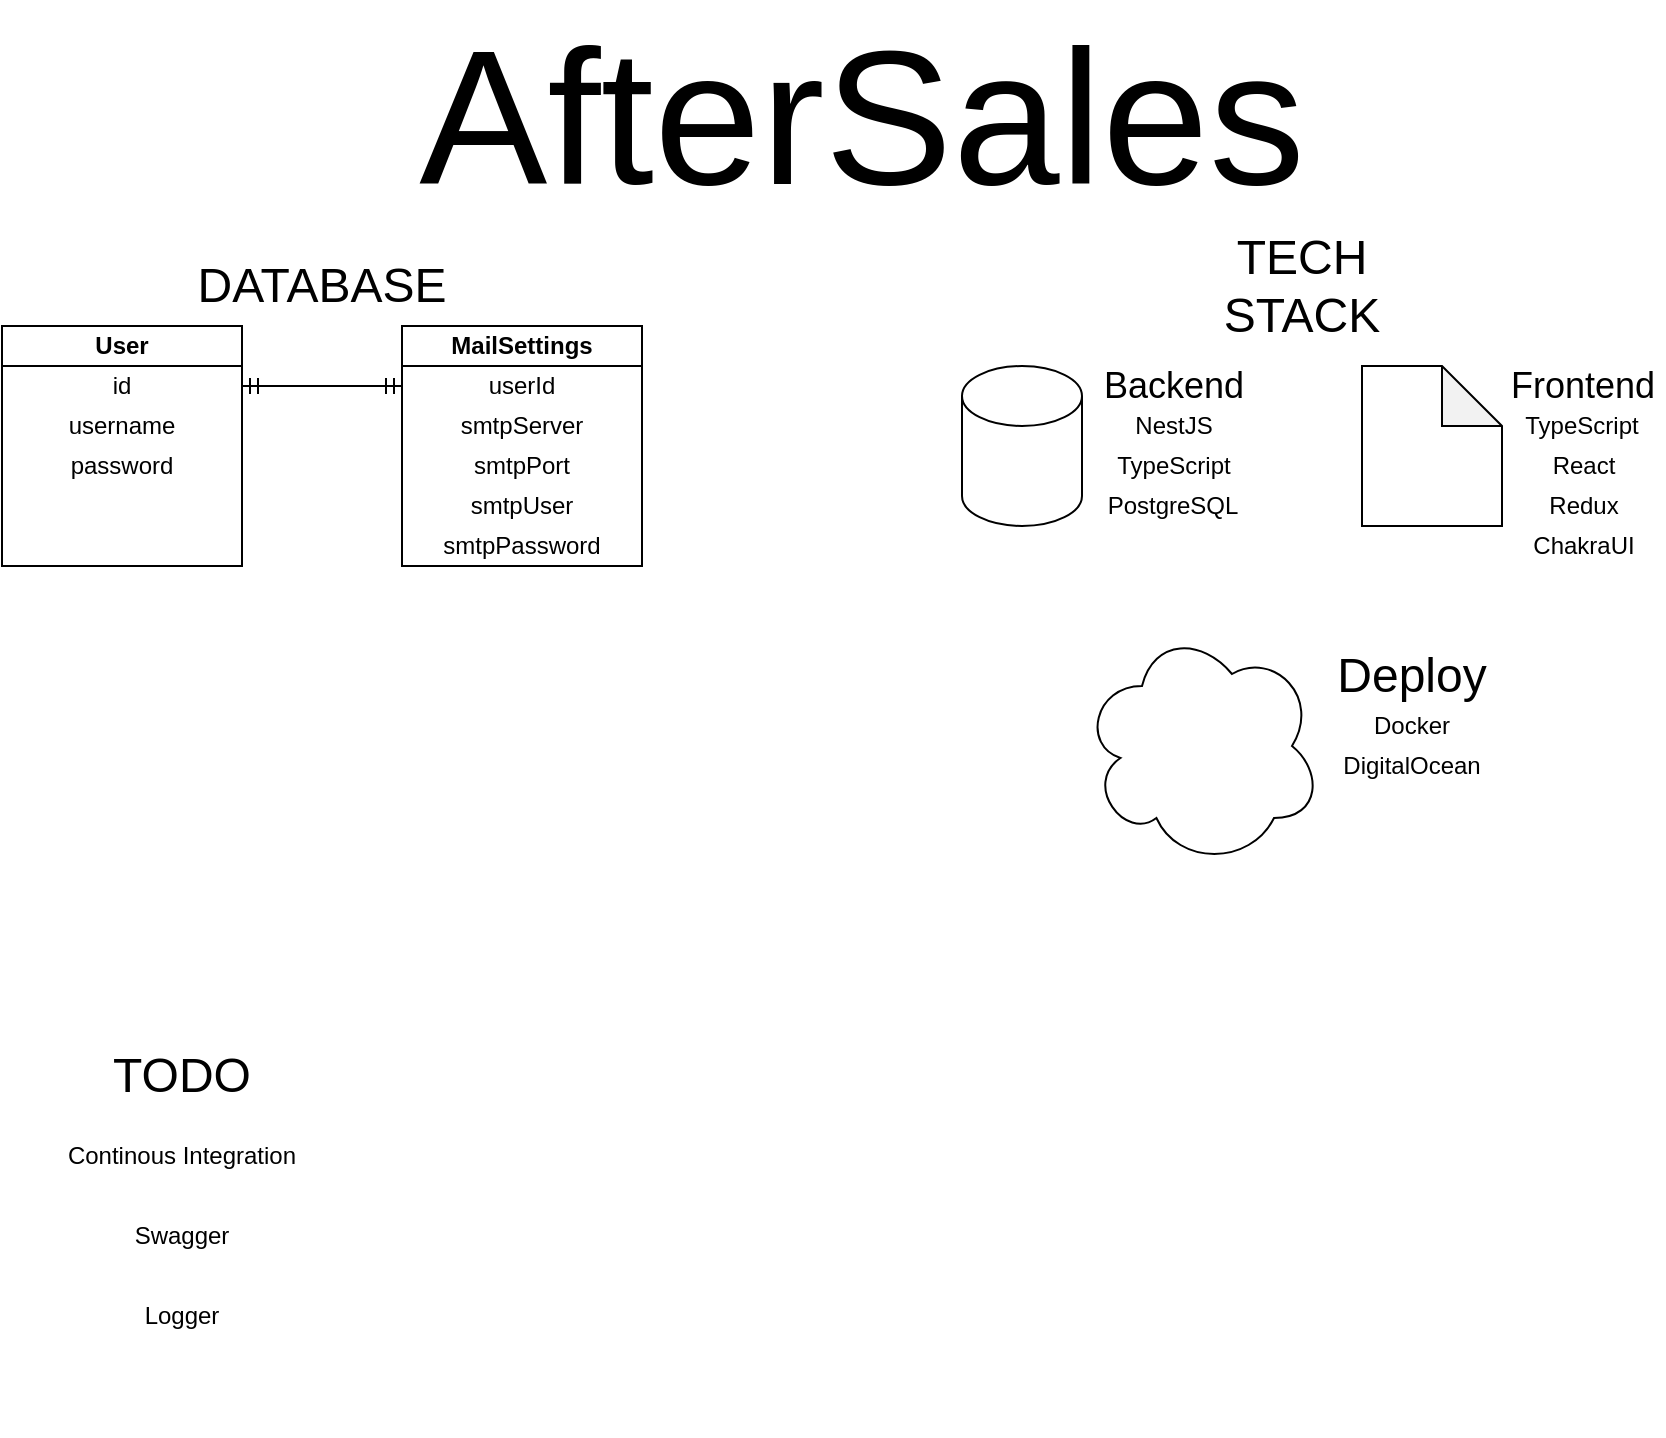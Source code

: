 <mxfile version="14.4.3" type="device"><diagram id="X1eFDQz6uDqWT3UZDWpe" name="Page-1"><mxGraphModel dx="868" dy="489" grid="1" gridSize="10" guides="1" tooltips="1" connect="1" arrows="1" fold="1" page="1" pageScale="1" pageWidth="900" pageHeight="1600" background="#ffffff" math="0" shadow="0"><root><mxCell id="0"/><mxCell id="1" parent="0"/><mxCell id="9k2n9p8p_H2ME1G8UeL9-1" value="DATABASE" style="text;html=1;strokeColor=none;fillColor=none;align=center;verticalAlign=middle;whiteSpace=wrap;rounded=0;fontSize=24;fontStyle=0" parent="1" vertex="1"><mxGeometry x="110" y="155" width="140" height="20" as="geometry"/></mxCell><mxCell id="9k2n9p8p_H2ME1G8UeL9-17" value="" style="group" parent="1" vertex="1" connectable="0"><mxGeometry x="20" y="185" width="120" height="120" as="geometry"/></mxCell><mxCell id="9k2n9p8p_H2ME1G8UeL9-11" value="" style="rounded=0;whiteSpace=wrap;html=1;" parent="9k2n9p8p_H2ME1G8UeL9-17" vertex="1"><mxGeometry width="120" height="120" as="geometry"/></mxCell><mxCell id="9k2n9p8p_H2ME1G8UeL9-13" value="User" style="text;html=1;fillColor=none;align=center;verticalAlign=middle;whiteSpace=wrap;rounded=0;fontStyle=1;strokeColor=#000000;" parent="9k2n9p8p_H2ME1G8UeL9-17" vertex="1"><mxGeometry width="120" height="20" as="geometry"/></mxCell><mxCell id="9k2n9p8p_H2ME1G8UeL9-14" value="username" style="text;html=1;strokeColor=none;fillColor=none;align=center;verticalAlign=middle;whiteSpace=wrap;rounded=0;" parent="9k2n9p8p_H2ME1G8UeL9-17" vertex="1"><mxGeometry y="40" width="120" height="20" as="geometry"/></mxCell><mxCell id="9k2n9p8p_H2ME1G8UeL9-15" value="password" style="text;html=1;strokeColor=none;fillColor=none;align=center;verticalAlign=middle;whiteSpace=wrap;rounded=0;" parent="9k2n9p8p_H2ME1G8UeL9-17" vertex="1"><mxGeometry y="60" width="120" height="20" as="geometry"/></mxCell><mxCell id="9k2n9p8p_H2ME1G8UeL9-28" value="id" style="text;html=1;strokeColor=none;fillColor=none;align=center;verticalAlign=middle;whiteSpace=wrap;rounded=0;" parent="9k2n9p8p_H2ME1G8UeL9-17" vertex="1"><mxGeometry y="20" width="120" height="20" as="geometry"/></mxCell><mxCell id="9k2n9p8p_H2ME1G8UeL9-33" value="" style="group;" parent="1" vertex="1" connectable="0"><mxGeometry x="200" y="120" width="630" height="620" as="geometry"/></mxCell><mxCell id="9k2n9p8p_H2ME1G8UeL9-34" value="" style="rounded=0;whiteSpace=wrap;html=1;" parent="9k2n9p8p_H2ME1G8UeL9-33" vertex="1"><mxGeometry x="20" y="65" width="120" height="120" as="geometry"/></mxCell><mxCell id="9k2n9p8p_H2ME1G8UeL9-35" value="MailSettings" style="text;html=1;fillColor=none;align=center;verticalAlign=middle;whiteSpace=wrap;rounded=0;fontStyle=1;strokeColor=#000000;" parent="9k2n9p8p_H2ME1G8UeL9-33" vertex="1"><mxGeometry x="20" y="65" width="120" height="20" as="geometry"/></mxCell><mxCell id="9k2n9p8p_H2ME1G8UeL9-36" value="userId" style="text;html=1;strokeColor=none;fillColor=none;align=center;verticalAlign=middle;whiteSpace=wrap;rounded=0;" parent="9k2n9p8p_H2ME1G8UeL9-33" vertex="1"><mxGeometry x="20" y="85" width="120" height="20" as="geometry"/></mxCell><mxCell id="9k2n9p8p_H2ME1G8UeL9-37" value="smtpServer" style="text;html=1;strokeColor=none;fillColor=none;align=center;verticalAlign=middle;whiteSpace=wrap;rounded=0;" parent="9k2n9p8p_H2ME1G8UeL9-33" vertex="1"><mxGeometry x="20" y="105" width="120" height="20" as="geometry"/></mxCell><mxCell id="9k2n9p8p_H2ME1G8UeL9-38" value="smtpPort" style="text;html=1;strokeColor=none;fillColor=none;align=center;verticalAlign=middle;whiteSpace=wrap;rounded=0;" parent="9k2n9p8p_H2ME1G8UeL9-33" vertex="1"><mxGeometry x="20" y="125" width="120" height="20" as="geometry"/></mxCell><mxCell id="9k2n9p8p_H2ME1G8UeL9-40" value="smtpUser" style="text;html=1;strokeColor=none;fillColor=none;align=center;verticalAlign=middle;whiteSpace=wrap;rounded=0;" parent="9k2n9p8p_H2ME1G8UeL9-33" vertex="1"><mxGeometry x="20" y="145" width="120" height="20" as="geometry"/></mxCell><mxCell id="9k2n9p8p_H2ME1G8UeL9-48" value="smtpPassword" style="text;html=1;strokeColor=none;fillColor=none;align=center;verticalAlign=middle;whiteSpace=wrap;rounded=0;" parent="9k2n9p8p_H2ME1G8UeL9-33" vertex="1"><mxGeometry x="20" y="165" width="120" height="20" as="geometry"/></mxCell><mxCell id="9k2n9p8p_H2ME1G8UeL9-82" value="" style="group" parent="9k2n9p8p_H2ME1G8UeL9-33" vertex="1" connectable="0"><mxGeometry x="300" y="85" width="160" height="80" as="geometry"/></mxCell><mxCell id="9k2n9p8p_H2ME1G8UeL9-73" value="" style="shape=cylinder3;whiteSpace=wrap;html=1;boundedLbl=1;backgroundOutline=1;size=15;strokeColor=#000000;fontSize=24;fontColor=#0000CC;" parent="9k2n9p8p_H2ME1G8UeL9-82" vertex="1"><mxGeometry width="60" height="80" as="geometry"/></mxCell><mxCell id="9k2n9p8p_H2ME1G8UeL9-75" value="Backend" style="text;html=1;strokeColor=none;fillColor=none;align=center;verticalAlign=middle;whiteSpace=wrap;rounded=0;fontSize=18;fontColor=#000000;" parent="9k2n9p8p_H2ME1G8UeL9-82" vertex="1"><mxGeometry x="55.63" width="100" height="20" as="geometry"/></mxCell><mxCell id="9k2n9p8p_H2ME1G8UeL9-81" value="" style="group" parent="9k2n9p8p_H2ME1G8UeL9-82" vertex="1" connectable="0"><mxGeometry x="70" y="20" width="71.25" height="60" as="geometry"/></mxCell><mxCell id="9k2n9p8p_H2ME1G8UeL9-77" value="NestJS" style="text;html=1;strokeColor=none;fillColor=none;align=center;verticalAlign=middle;whiteSpace=wrap;rounded=0;fontSize=12;fontColor=#000000;" parent="9k2n9p8p_H2ME1G8UeL9-81" vertex="1"><mxGeometry x="0.63" width="70" height="20" as="geometry"/></mxCell><mxCell id="9k2n9p8p_H2ME1G8UeL9-78" value="TypeScript" style="text;html=1;strokeColor=none;fillColor=none;align=center;verticalAlign=middle;whiteSpace=wrap;rounded=0;fontSize=12;fontColor=#000000;" parent="9k2n9p8p_H2ME1G8UeL9-81" vertex="1"><mxGeometry x="0.63" y="20" width="70" height="20" as="geometry"/></mxCell><mxCell id="9k2n9p8p_H2ME1G8UeL9-80" value="PostgreSQL" style="text;html=1;strokeColor=none;fillColor=none;align=center;verticalAlign=middle;whiteSpace=wrap;rounded=0;fontSize=12;fontColor=#000000;" parent="9k2n9p8p_H2ME1G8UeL9-81" vertex="1"><mxGeometry y="40" width="71.25" height="20" as="geometry"/></mxCell><mxCell id="9k2n9p8p_H2ME1G8UeL9-84" value="Frontend" style="text;html=1;strokeColor=none;fillColor=none;align=center;verticalAlign=middle;whiteSpace=wrap;rounded=0;fontSize=18;fontColor=#000000;" parent="9k2n9p8p_H2ME1G8UeL9-33" vertex="1"><mxGeometry x="571" y="85" width="79" height="20" as="geometry"/></mxCell><mxCell id="9k2n9p8p_H2ME1G8UeL9-85" value="React" style="text;html=1;strokeColor=none;fillColor=none;align=center;verticalAlign=middle;whiteSpace=wrap;rounded=0;fontSize=12;fontColor=#000000;" parent="9k2n9p8p_H2ME1G8UeL9-33" vertex="1"><mxGeometry x="571" y="125" width="80" height="20" as="geometry"/></mxCell><mxCell id="9k2n9p8p_H2ME1G8UeL9-86" value="Redux" style="text;html=1;strokeColor=none;fillColor=none;align=center;verticalAlign=middle;whiteSpace=wrap;rounded=0;fontSize=12;fontColor=#000000;" parent="9k2n9p8p_H2ME1G8UeL9-33" vertex="1"><mxGeometry x="571" y="145" width="80" height="20" as="geometry"/></mxCell><mxCell id="9k2n9p8p_H2ME1G8UeL9-87" value="ChakraUI" style="text;html=1;strokeColor=none;fillColor=none;align=center;verticalAlign=middle;whiteSpace=wrap;rounded=0;fontSize=12;fontColor=#000000;" parent="9k2n9p8p_H2ME1G8UeL9-33" vertex="1"><mxGeometry x="571" y="165" width="80" height="20" as="geometry"/></mxCell><mxCell id="9k2n9p8p_H2ME1G8UeL9-88" value="" style="shape=note;whiteSpace=wrap;html=1;backgroundOutline=1;darkOpacity=0.05;strokeColor=#000000;fontSize=12;fontColor=#000000;" parent="9k2n9p8p_H2ME1G8UeL9-33" vertex="1"><mxGeometry x="500" y="85" width="70" height="80" as="geometry"/></mxCell><mxCell id="9k2n9p8p_H2ME1G8UeL9-89" value="TypeScript" style="text;html=1;strokeColor=none;fillColor=none;align=center;verticalAlign=middle;whiteSpace=wrap;rounded=0;fontSize=12;fontColor=#000000;" parent="9k2n9p8p_H2ME1G8UeL9-33" vertex="1"><mxGeometry x="570" y="105" width="80" height="20" as="geometry"/></mxCell><mxCell id="9k2n9p8p_H2ME1G8UeL9-91" value="" style="ellipse;shape=cloud;whiteSpace=wrap;html=1;strokeColor=#000000;fontSize=48;fontColor=#000000;" parent="9k2n9p8p_H2ME1G8UeL9-33" vertex="1"><mxGeometry x="360" y="215" width="120" height="120" as="geometry"/></mxCell><mxCell id="9k2n9p8p_H2ME1G8UeL9-92" value="Deploy" style="text;html=1;strokeColor=none;fillColor=none;align=center;verticalAlign=middle;whiteSpace=wrap;rounded=0;fontSize=24;fontColor=#000000;" parent="9k2n9p8p_H2ME1G8UeL9-33" vertex="1"><mxGeometry x="480" y="215" width="90" height="50" as="geometry"/></mxCell><mxCell id="9k2n9p8p_H2ME1G8UeL9-93" value="Docker" style="text;html=1;strokeColor=none;fillColor=none;align=center;verticalAlign=middle;whiteSpace=wrap;rounded=0;fontSize=12;fontColor=#000000;" parent="9k2n9p8p_H2ME1G8UeL9-33" vertex="1"><mxGeometry x="505" y="255" width="40" height="20" as="geometry"/></mxCell><mxCell id="9k2n9p8p_H2ME1G8UeL9-118" value="DigitalOcean" style="text;html=1;strokeColor=none;fillColor=none;align=center;verticalAlign=middle;whiteSpace=wrap;rounded=0;fontSize=12;fontColor=#000000;" parent="9k2n9p8p_H2ME1G8UeL9-33" vertex="1"><mxGeometry x="490" y="275" width="70" height="20" as="geometry"/></mxCell><mxCell id="9k2n9p8p_H2ME1G8UeL9-66" value="" style="edgeStyle=entityRelationEdgeStyle;fontSize=12;html=1;endArrow=ERmandOne;startArrow=ERmandOne;exitX=1;exitY=0.5;exitDx=0;exitDy=0;entryX=0;entryY=0.5;entryDx=0;entryDy=0;" parent="1" source="9k2n9p8p_H2ME1G8UeL9-28" target="9k2n9p8p_H2ME1G8UeL9-36" edge="1"><mxGeometry width="100" height="100" relative="1" as="geometry"><mxPoint x="160" y="235" as="sourcePoint"/><mxPoint x="210" y="225" as="targetPoint"/></mxGeometry></mxCell><mxCell id="9k2n9p8p_H2ME1G8UeL9-90" value="AfterSales" style="text;html=1;strokeColor=none;fillColor=none;align=center;verticalAlign=middle;whiteSpace=wrap;rounded=0;fontSize=96;fontColor=#000000;" parent="1" vertex="1"><mxGeometry x="220" y="40" width="460" height="80" as="geometry"/></mxCell><mxCell id="9k2n9p8p_H2ME1G8UeL9-68" value="TECH STACK" style="text;html=1;strokeColor=none;fillColor=none;align=center;verticalAlign=middle;whiteSpace=wrap;rounded=0;fontSize=24;fontStyle=0" parent="1" vertex="1"><mxGeometry x="600" y="140" width="140" height="50" as="geometry"/></mxCell><mxCell id="9k2n9p8p_H2ME1G8UeL9-120" value="TODO" style="text;html=1;strokeColor=none;fillColor=none;align=center;verticalAlign=middle;whiteSpace=wrap;rounded=0;fontSize=24;fontColor=#000000;" parent="1" vertex="1"><mxGeometry x="40" y="520" width="140" height="80" as="geometry"/></mxCell><mxCell id="9k2n9p8p_H2ME1G8UeL9-121" value="Continous Integration" style="text;html=1;strokeColor=none;fillColor=none;align=center;verticalAlign=middle;whiteSpace=wrap;rounded=0;fontSize=12;fontColor=#000000;" parent="1" vertex="1"><mxGeometry x="50" y="580" width="120" height="40" as="geometry"/></mxCell><mxCell id="zZ49zweJunThz24DHKyK-1" value="Swagger" style="text;html=1;strokeColor=none;fillColor=none;align=center;verticalAlign=middle;whiteSpace=wrap;rounded=0;fontSize=12;fontColor=#000000;" vertex="1" parent="1"><mxGeometry x="50" y="620" width="120" height="40" as="geometry"/></mxCell><mxCell id="zZ49zweJunThz24DHKyK-2" value="Logger" style="text;html=1;strokeColor=none;fillColor=none;align=center;verticalAlign=middle;whiteSpace=wrap;rounded=0;fontSize=12;fontColor=#000000;" vertex="1" parent="1"><mxGeometry x="50" y="660" width="120" height="40" as="geometry"/></mxCell></root></mxGraphModel></diagram></mxfile>
